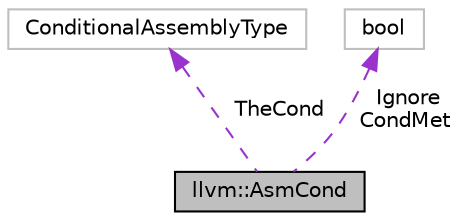 digraph "llvm::AsmCond"
{
 // LATEX_PDF_SIZE
  bgcolor="transparent";
  edge [fontname="Helvetica",fontsize="10",labelfontname="Helvetica",labelfontsize="10"];
  node [fontname="Helvetica",fontsize="10",shape=record];
  Node1 [label="llvm::AsmCond",height=0.2,width=0.4,color="black", fillcolor="grey75", style="filled", fontcolor="black",tooltip="AsmCond - Class to support conditional assembly."];
  Node2 -> Node1 [dir="back",color="darkorchid3",fontsize="10",style="dashed",label=" TheCond" ,fontname="Helvetica"];
  Node2 [label="ConditionalAssemblyType",height=0.2,width=0.4,color="grey75",tooltip=" "];
  Node3 -> Node1 [dir="back",color="darkorchid3",fontsize="10",style="dashed",label=" Ignore\nCondMet" ,fontname="Helvetica"];
  Node3 [label="bool",height=0.2,width=0.4,color="grey75",tooltip=" "];
}
